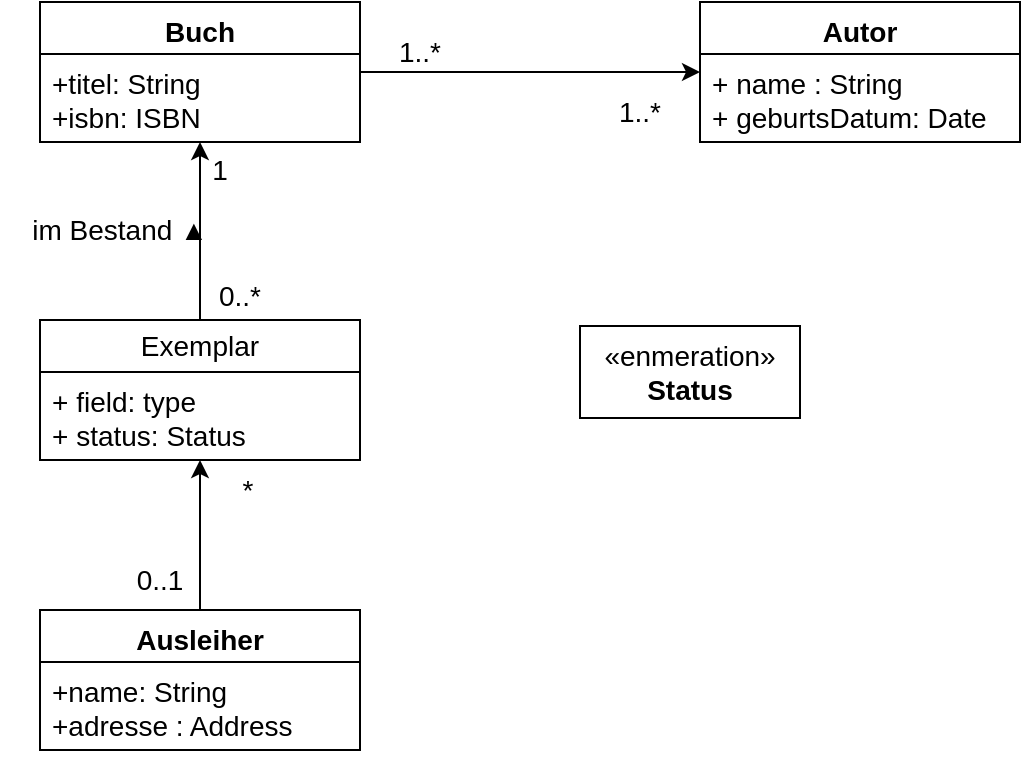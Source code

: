 <mxfile version="24.8.8">
  <diagram name="Page-1" id="k31MtHVrNLHm6JcI8Gvr">
    <mxGraphModel dx="940" dy="1023" grid="1" gridSize="10" guides="1" tooltips="1" connect="1" arrows="1" fold="1" page="1" pageScale="1" pageWidth="827" pageHeight="1169" math="0" shadow="0">
      <root>
        <mxCell id="0" />
        <mxCell id="1" parent="0" />
        <mxCell id="rIjQKqEtaqjptiBDt5Ou-27" style="edgeStyle=orthogonalEdgeStyle;rounded=0;orthogonalLoop=1;jettySize=auto;html=1;fontSize=14;" edge="1" parent="1" source="rIjQKqEtaqjptiBDt5Ou-1" target="rIjQKqEtaqjptiBDt5Ou-5">
          <mxGeometry relative="1" as="geometry" />
        </mxCell>
        <mxCell id="rIjQKqEtaqjptiBDt5Ou-1" value="Buch" style="swimlane;fontStyle=1;align=center;verticalAlign=top;childLayout=stackLayout;horizontal=1;startSize=26;horizontalStack=0;resizeParent=1;resizeParentMax=0;resizeLast=0;collapsible=1;marginBottom=0;whiteSpace=wrap;html=1;fontSize=14;" vertex="1" parent="1">
          <mxGeometry x="280" y="281" width="160" height="70" as="geometry" />
        </mxCell>
        <mxCell id="rIjQKqEtaqjptiBDt5Ou-2" value="+titel: String&lt;div&gt;+isbn: ISBN&lt;/div&gt;" style="text;strokeColor=none;fillColor=none;align=left;verticalAlign=top;spacingLeft=4;spacingRight=4;overflow=hidden;rotatable=0;points=[[0,0.5],[1,0.5]];portConstraint=eastwest;whiteSpace=wrap;html=1;fontSize=14;" vertex="1" parent="rIjQKqEtaqjptiBDt5Ou-1">
          <mxGeometry y="26" width="160" height="44" as="geometry" />
        </mxCell>
        <mxCell id="rIjQKqEtaqjptiBDt5Ou-5" value="Autor" style="swimlane;fontStyle=1;align=center;verticalAlign=top;childLayout=stackLayout;horizontal=1;startSize=26;horizontalStack=0;resizeParent=1;resizeParentMax=0;resizeLast=0;collapsible=1;marginBottom=0;whiteSpace=wrap;html=1;fontSize=14;" vertex="1" parent="1">
          <mxGeometry x="610" y="281" width="160" height="70" as="geometry" />
        </mxCell>
        <mxCell id="rIjQKqEtaqjptiBDt5Ou-6" value="&lt;div&gt;+ name : String&lt;/div&gt;&lt;div&gt;+ geburtsDatum: Date&lt;/div&gt;" style="text;strokeColor=none;fillColor=none;align=left;verticalAlign=top;spacingLeft=4;spacingRight=4;overflow=hidden;rotatable=0;points=[[0,0.5],[1,0.5]];portConstraint=eastwest;whiteSpace=wrap;html=1;fontSize=14;" vertex="1" parent="rIjQKqEtaqjptiBDt5Ou-5">
          <mxGeometry y="26" width="160" height="44" as="geometry" />
        </mxCell>
        <mxCell id="rIjQKqEtaqjptiBDt5Ou-25" style="edgeStyle=orthogonalEdgeStyle;rounded=0;orthogonalLoop=1;jettySize=auto;html=1;fontSize=14;" edge="1" parent="1" source="rIjQKqEtaqjptiBDt5Ou-9" target="rIjQKqEtaqjptiBDt5Ou-16">
          <mxGeometry relative="1" as="geometry" />
        </mxCell>
        <mxCell id="rIjQKqEtaqjptiBDt5Ou-9" value="Ausleiher" style="swimlane;fontStyle=1;align=center;verticalAlign=top;childLayout=stackLayout;horizontal=1;startSize=26;horizontalStack=0;resizeParent=1;resizeParentMax=0;resizeLast=0;collapsible=1;marginBottom=0;whiteSpace=wrap;html=1;fontSize=14;" vertex="1" parent="1">
          <mxGeometry x="280" y="585" width="160" height="70" as="geometry" />
        </mxCell>
        <mxCell id="rIjQKqEtaqjptiBDt5Ou-10" value="+name: String&lt;div&gt;+adresse : Address&lt;/div&gt;" style="text;strokeColor=none;fillColor=none;align=left;verticalAlign=top;spacingLeft=4;spacingRight=4;overflow=hidden;rotatable=0;points=[[0,0.5],[1,0.5]];portConstraint=eastwest;whiteSpace=wrap;html=1;fontSize=14;" vertex="1" parent="rIjQKqEtaqjptiBDt5Ou-9">
          <mxGeometry y="26" width="160" height="44" as="geometry" />
        </mxCell>
        <mxCell id="rIjQKqEtaqjptiBDt5Ou-26" style="edgeStyle=orthogonalEdgeStyle;rounded=0;orthogonalLoop=1;jettySize=auto;html=1;fontSize=14;" edge="1" parent="1" source="rIjQKqEtaqjptiBDt5Ou-16" target="rIjQKqEtaqjptiBDt5Ou-1">
          <mxGeometry relative="1" as="geometry" />
        </mxCell>
        <mxCell id="rIjQKqEtaqjptiBDt5Ou-16" value="Exemplar" style="swimlane;fontStyle=0;childLayout=stackLayout;horizontal=1;startSize=26;fillColor=none;horizontalStack=0;resizeParent=1;resizeParentMax=0;resizeLast=0;collapsible=1;marginBottom=0;whiteSpace=wrap;html=1;fontSize=14;" vertex="1" parent="1">
          <mxGeometry x="280" y="440" width="160" height="70" as="geometry" />
        </mxCell>
        <mxCell id="rIjQKqEtaqjptiBDt5Ou-18" value="+ field: type&lt;div&gt;+ status: Status&lt;/div&gt;" style="text;strokeColor=none;fillColor=none;align=left;verticalAlign=top;spacingLeft=4;spacingRight=4;overflow=hidden;rotatable=0;points=[[0,0.5],[1,0.5]];portConstraint=eastwest;whiteSpace=wrap;html=1;fontSize=14;" vertex="1" parent="rIjQKqEtaqjptiBDt5Ou-16">
          <mxGeometry y="26" width="160" height="44" as="geometry" />
        </mxCell>
        <mxCell id="rIjQKqEtaqjptiBDt5Ou-22" value="«enmeration»&lt;br&gt;&lt;b&gt;Status&lt;/b&gt;" style="html=1;whiteSpace=wrap;fontSize=14;" vertex="1" parent="1">
          <mxGeometry x="550" y="443" width="110" height="46" as="geometry" />
        </mxCell>
        <mxCell id="rIjQKqEtaqjptiBDt5Ou-28" value="*" style="text;html=1;align=center;verticalAlign=middle;whiteSpace=wrap;rounded=0;fontSize=14;" vertex="1" parent="1">
          <mxGeometry x="354" y="510" width="60" height="30" as="geometry" />
        </mxCell>
        <mxCell id="rIjQKqEtaqjptiBDt5Ou-29" value="0..1" style="text;html=1;align=center;verticalAlign=middle;whiteSpace=wrap;rounded=0;fontSize=14;" vertex="1" parent="1">
          <mxGeometry x="310" y="555" width="60" height="30" as="geometry" />
        </mxCell>
        <mxCell id="rIjQKqEtaqjptiBDt5Ou-30" value="1..*" style="text;html=1;align=center;verticalAlign=middle;whiteSpace=wrap;rounded=0;fontSize=14;" vertex="1" parent="1">
          <mxGeometry x="550" y="321" width="60" height="30" as="geometry" />
        </mxCell>
        <mxCell id="rIjQKqEtaqjptiBDt5Ou-31" value="1..*" style="text;html=1;align=center;verticalAlign=middle;whiteSpace=wrap;rounded=0;fontSize=14;" vertex="1" parent="1">
          <mxGeometry x="440" y="291" width="60" height="30" as="geometry" />
        </mxCell>
        <mxCell id="rIjQKqEtaqjptiBDt5Ou-32" value="im Bestand ▲" style="text;html=1;align=center;verticalAlign=middle;whiteSpace=wrap;rounded=0;fontSize=14;" vertex="1" parent="1">
          <mxGeometry x="260" y="380" width="120" height="30" as="geometry" />
        </mxCell>
        <mxCell id="rIjQKqEtaqjptiBDt5Ou-33" value="1" style="text;html=1;align=center;verticalAlign=middle;whiteSpace=wrap;rounded=0;fontSize=14;" vertex="1" parent="1">
          <mxGeometry x="340" y="350" width="60" height="30" as="geometry" />
        </mxCell>
        <mxCell id="rIjQKqEtaqjptiBDt5Ou-34" value="0..*" style="text;html=1;align=center;verticalAlign=middle;whiteSpace=wrap;rounded=0;fontSize=14;" vertex="1" parent="1">
          <mxGeometry x="350" y="413" width="60" height="30" as="geometry" />
        </mxCell>
      </root>
    </mxGraphModel>
  </diagram>
</mxfile>
